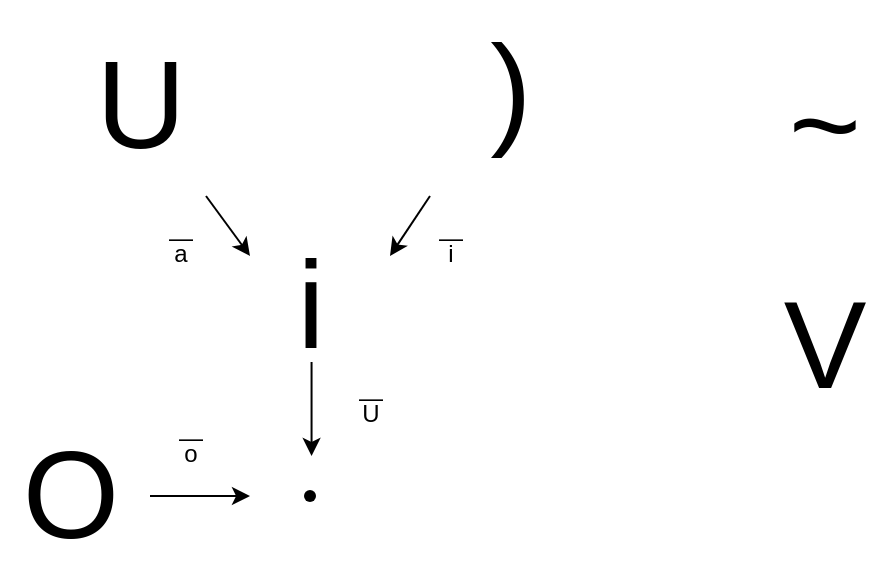 <mxfile version="21.6.8" type="device">
  <diagram name="Page-1" id="bwK0UIZFsj0zf2Y36u-I">
    <mxGraphModel dx="1242" dy="768" grid="1" gridSize="10" guides="1" tooltips="1" connect="1" arrows="1" fold="1" page="1" pageScale="1" pageWidth="800" pageHeight="800" math="0" shadow="0">
      <root>
        <mxCell id="0" />
        <mxCell id="1" parent="0" />
        <mxCell id="UjoNsz7D0VpmcB1TbgiO-28" value="i" style="text;html=1;align=center;verticalAlign=middle;resizable=0;points=[];autosize=1;strokeColor=none;fillColor=none;fontSize=62;" parent="1" vertex="1">
          <mxGeometry x="293" y="350" width="40" height="90" as="geometry" />
        </mxCell>
        <mxCell id="UjoNsz7D0VpmcB1TbgiO-29" value="U" style="text;html=1;align=center;verticalAlign=middle;resizable=0;points=[];autosize=1;strokeColor=none;fillColor=none;fontSize=62;" parent="1" vertex="1">
          <mxGeometry x="193" y="250" width="70" height="90" as="geometry" />
        </mxCell>
        <mxCell id="UjoNsz7D0VpmcB1TbgiO-30" value=")" style="text;html=1;align=center;verticalAlign=middle;resizable=0;points=[];autosize=1;strokeColor=none;fillColor=none;fontSize=62;" parent="1" vertex="1">
          <mxGeometry x="393" y="242" width="40" height="90" as="geometry" />
        </mxCell>
        <mxCell id="UjoNsz7D0VpmcB1TbgiO-31" value="O" style="text;html=1;align=center;verticalAlign=middle;resizable=0;points=[];autosize=1;strokeColor=none;fillColor=none;fontSize=62;" parent="1" vertex="1">
          <mxGeometry x="158" y="445" width="70" height="90" as="geometry" />
        </mxCell>
        <mxCell id="UjoNsz7D0VpmcB1TbgiO-32" value="V" style="text;html=1;align=center;verticalAlign=middle;resizable=0;points=[];autosize=1;strokeColor=none;fillColor=none;fontSize=62;" parent="1" vertex="1">
          <mxGeometry x="540" y="370" width="60" height="90" as="geometry" />
        </mxCell>
        <mxCell id="UjoNsz7D0VpmcB1TbgiO-33" value="~" style="text;html=1;align=center;verticalAlign=middle;resizable=0;points=[];autosize=1;strokeColor=none;fillColor=none;fontSize=62;" parent="1" vertex="1">
          <mxGeometry x="540" y="260" width="60" height="90" as="geometry" />
        </mxCell>
        <mxCell id="UjoNsz7D0VpmcB1TbgiO-34" value="" style="endArrow=classic;html=1;rounded=0;" parent="1" source="UjoNsz7D0VpmcB1TbgiO-29" edge="1">
          <mxGeometry width="50" height="50" relative="1" as="geometry">
            <mxPoint x="253" y="350" as="sourcePoint" />
            <mxPoint x="283" y="370" as="targetPoint" />
          </mxGeometry>
        </mxCell>
        <mxCell id="UjoNsz7D0VpmcB1TbgiO-35" value="" style="shape=waypoint;sketch=0;size=6;pointerEvents=1;points=[];fillColor=none;resizable=0;rotatable=0;perimeter=centerPerimeter;snapToPoint=1;fontSize=27;" parent="1" vertex="1">
          <mxGeometry x="303" y="480" width="20" height="20" as="geometry" />
        </mxCell>
        <mxCell id="UjoNsz7D0VpmcB1TbgiO-36" value="&lt;p style=&quot;line-height: 60%;&quot;&gt;—&lt;br&gt;a&lt;/p&gt;" style="text;html=1;align=center;verticalAlign=middle;resizable=0;points=[];autosize=1;strokeColor=none;fillColor=none;" parent="1" vertex="1">
          <mxGeometry x="228" y="340" width="40" height="50" as="geometry" />
        </mxCell>
        <mxCell id="UjoNsz7D0VpmcB1TbgiO-37" value="&lt;p style=&quot;line-height: 60%;&quot;&gt;—&lt;br&gt;i&lt;/p&gt;" style="text;html=1;align=center;verticalAlign=middle;resizable=0;points=[];autosize=1;strokeColor=none;fillColor=none;" parent="1" vertex="1">
          <mxGeometry x="363" y="340" width="40" height="50" as="geometry" />
        </mxCell>
        <mxCell id="UjoNsz7D0VpmcB1TbgiO-38" value="" style="endArrow=classic;html=1;rounded=0;" parent="1" edge="1">
          <mxGeometry width="50" height="50" relative="1" as="geometry">
            <mxPoint x="373" y="340" as="sourcePoint" />
            <mxPoint x="353" y="370" as="targetPoint" />
          </mxGeometry>
        </mxCell>
        <mxCell id="UjoNsz7D0VpmcB1TbgiO-39" value="" style="endArrow=classic;html=1;rounded=0;" parent="1" edge="1">
          <mxGeometry width="50" height="50" relative="1" as="geometry">
            <mxPoint x="313.78" y="423" as="sourcePoint" />
            <mxPoint x="313.78" y="470" as="targetPoint" />
          </mxGeometry>
        </mxCell>
        <mxCell id="UjoNsz7D0VpmcB1TbgiO-40" value="&lt;p style=&quot;line-height: 60%;&quot;&gt;—&lt;br&gt;U&lt;/p&gt;" style="text;html=1;align=center;verticalAlign=middle;resizable=0;points=[];autosize=1;strokeColor=none;fillColor=none;" parent="1" vertex="1">
          <mxGeometry x="323" y="420" width="40" height="50" as="geometry" />
        </mxCell>
        <mxCell id="UjoNsz7D0VpmcB1TbgiO-41" value="" style="endArrow=classic;html=1;rounded=0;" parent="1" edge="1">
          <mxGeometry width="50" height="50" relative="1" as="geometry">
            <mxPoint x="233" y="490" as="sourcePoint" />
            <mxPoint x="283" y="490" as="targetPoint" />
          </mxGeometry>
        </mxCell>
        <mxCell id="UjoNsz7D0VpmcB1TbgiO-42" value="&lt;p style=&quot;line-height: 60%;&quot;&gt;—&lt;br&gt;o&lt;/p&gt;" style="text;html=1;align=center;verticalAlign=middle;resizable=0;points=[];autosize=1;strokeColor=none;fillColor=none;" parent="1" vertex="1">
          <mxGeometry x="233" y="440" width="40" height="50" as="geometry" />
        </mxCell>
      </root>
    </mxGraphModel>
  </diagram>
</mxfile>
